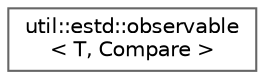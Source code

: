 digraph "Graphical Class Hierarchy"
{
 // LATEX_PDF_SIZE
  bgcolor="transparent";
  edge [fontname=Helvetica,fontsize=10,labelfontname=Helvetica,labelfontsize=10];
  node [fontname=Helvetica,fontsize=10,shape=box,height=0.2,width=0.4];
  rankdir="LR";
  Node0 [id="Node000000",label="util::estd::observable\l\< T, Compare \>",height=0.2,width=0.4,color="grey40", fillcolor="white", style="filled",URL="$d8/d13/classutil_1_1estd_1_1observable.html",tooltip=" "];
}
